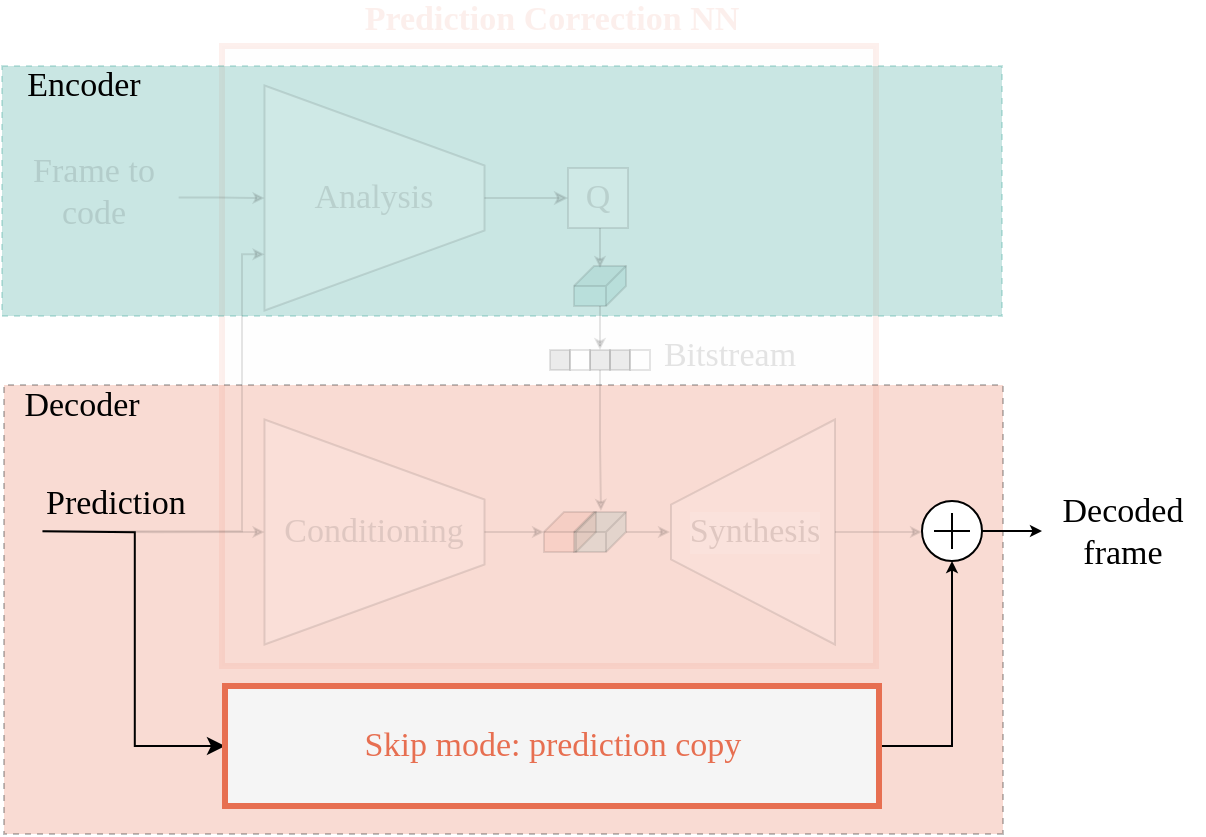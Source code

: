 <mxfile version="15.7.0" type="device"><diagram id="x5nyCVbzvxj87RiHNM_N" name="Page-1"><mxGraphModel dx="946" dy="1705" grid="1" gridSize="10" guides="1" tooltips="1" connect="1" arrows="1" fold="1" page="1" pageScale="1" pageWidth="827" pageHeight="1169" math="1" shadow="0"><root><mxCell id="0"/><mxCell id="1" parent="0"/><mxCell id="wRGdmiUi9rNJZTB1oLYi-10" value="" style="rounded=0;whiteSpace=wrap;html=1;fontFamily=Raleway;fillColor=#f5f5f5;strokeColor=#E76F51;fontColor=#333333;strokeWidth=3;opacity=10;" parent="1" vertex="1"><mxGeometry x="840" y="-80" width="327" height="310" as="geometry"/></mxCell><mxCell id="dVJc-ff-XaMUtBizI61V-1" value="" style="rounded=0;whiteSpace=wrap;html=1;fontFamily=Raleway;fontSize=17;strokeWidth=1;dashed=1;opacity=25;perimeterSpacing=0;rotation=-180;strokeColor=default;fillColor=#E76F51;fontStyle=0;fontColor=default;labelBackgroundColor=default;" parent="1" vertex="1"><mxGeometry x="731" y="89.5" width="499.5" height="224.5" as="geometry"/></mxCell><mxCell id="dVJc-ff-XaMUtBizI61V-131" value="" style="shape=cube;whiteSpace=wrap;html=1;boundedLbl=1;backgroundOutline=1;darkOpacity=0.05;darkOpacity2=0.1;size=10;direction=south;perimeterSpacing=0;shadow=0;sketch=0;strokeWidth=1;fillColor=#E76F51;fontStyle=0;opacity=10;textOpacity=10;" parent="1" vertex="1"><mxGeometry x="1001" y="153" width="26" height="20" as="geometry"/></mxCell><mxCell id="dVJc-ff-XaMUtBizI61V-3" value="" style="rounded=0;whiteSpace=wrap;html=1;fontFamily=Raleway;fontSize=17;strokeColor=#2A9D8F;strokeWidth=1;dashed=1;fillColor=#2A9D8F;opacity=25;perimeterSpacing=0;fontStyle=0;fontColor=default;" parent="1" vertex="1"><mxGeometry x="730" y="-70" width="500" height="125" as="geometry"/></mxCell><mxCell id="dVJc-ff-XaMUtBizI61V-93" style="edgeStyle=orthogonalEdgeStyle;rounded=0;orthogonalLoop=1;jettySize=auto;html=1;entryX=0.75;entryY=1;entryDx=0;entryDy=0;fontSize=21;endSize=3;strokeWidth=1;fontStyle=0;opacity=10;textOpacity=10;" parent="1" target="dVJc-ff-XaMUtBizI61V-97" edge="1"><mxGeometry relative="1" as="geometry"><mxPoint x="750" y="10" as="targetPoint"/><Array as="points"><mxPoint x="850" y="163"/><mxPoint x="850" y="24"/></Array><mxPoint x="750.25" y="162.6" as="sourcePoint"/></mxGeometry></mxCell><mxCell id="dVJc-ff-XaMUtBizI61V-130" style="edgeStyle=orthogonalEdgeStyle;rounded=0;orthogonalLoop=1;jettySize=auto;html=1;entryX=0.5;entryY=1;entryDx=0;entryDy=0;fontSize=21;endSize=3;strokeWidth=1;fontStyle=0;opacity=10;textOpacity=10;" parent="1" target="dVJc-ff-XaMUtBizI61V-129" edge="1"><mxGeometry relative="1" as="geometry"><mxPoint x="750.25" y="162.6" as="sourcePoint"/></mxGeometry></mxCell><mxCell id="-Os-trmazJdgMfm5-Dlh-2" style="edgeStyle=orthogonalEdgeStyle;rounded=0;orthogonalLoop=1;jettySize=auto;html=1;entryX=0;entryY=0.5;entryDx=0;entryDy=0;fontColor=default;" parent="1" target="-Os-trmazJdgMfm5-Dlh-1" edge="1"><mxGeometry relative="1" as="geometry"><mxPoint x="750.25" y="162.6" as="sourcePoint"/></mxGeometry></mxCell><mxCell id="dVJc-ff-XaMUtBizI61V-121" style="edgeStyle=orthogonalEdgeStyle;rounded=0;orthogonalLoop=1;jettySize=auto;html=1;fontSize=21;endSize=3;strokeWidth=1;exitX=0.5;exitY=1;exitDx=0;exitDy=0;fontStyle=0;opacity=10;textOpacity=10;" parent="1" source="dVJc-ff-XaMUtBizI61V-98" edge="1"><mxGeometry relative="1" as="geometry"><mxPoint x="1190" y="163" as="targetPoint"/><mxPoint x="1140" y="163" as="sourcePoint"/></mxGeometry></mxCell><mxCell id="dVJc-ff-XaMUtBizI61V-96" style="edgeStyle=orthogonalEdgeStyle;rounded=0;orthogonalLoop=1;jettySize=auto;html=1;entryX=0;entryY=0.5;entryDx=0;entryDy=0;fontSize=17;strokeWidth=1;endSize=4;fontStyle=0;opacity=10;textOpacity=10;" parent="1" source="dVJc-ff-XaMUtBizI61V-97" target="dVJc-ff-XaMUtBizI61V-100" edge="1"><mxGeometry relative="1" as="geometry"><Array as="points"><mxPoint x="905" y="-4.5"/><mxPoint x="905" y="-4.5"/></Array></mxGeometry></mxCell><mxCell id="dVJc-ff-XaMUtBizI61V-97" value="&lt;span style=&quot;font-size: 17px;&quot;&gt;&lt;font style=&quot;font-size: 17px;&quot; face=&quot;Raleway&quot;&gt;Analysis&lt;/font&gt;&lt;/span&gt;" style="shape=trapezoid;perimeter=trapezoidPerimeter;whiteSpace=wrap;html=1;fixedSize=1;rotation=90;horizontal=0;fontSize=17;size=40;strokeWidth=1;fontStyle=0;opacity=10;textOpacity=10;" parent="1" vertex="1"><mxGeometry x="860" y="-59" width="112.5" height="110" as="geometry"/></mxCell><mxCell id="dVJc-ff-XaMUtBizI61V-98" value="&lt;span style=&quot;font-size: 17px&quot;&gt;&lt;font style=&quot;font-size: 17px&quot; face=&quot;Raleway&quot;&gt;Synthesis&lt;/font&gt;&lt;/span&gt;" style="shape=trapezoid;perimeter=trapezoidPerimeter;html=1;fixedSize=1;rotation=90;horizontal=0;fontSize=17;size=42.5;strokeWidth=1;direction=west;labelBackgroundColor=#ffffff;fontStyle=0;opacity=10;textOpacity=10;" parent="1" vertex="1"><mxGeometry x="1049.25" y="122" width="112.5" height="82" as="geometry"/></mxCell><mxCell id="wRGdmiUi9rNJZTB1oLYi-7" style="edgeStyle=orthogonalEdgeStyle;rounded=0;orthogonalLoop=1;jettySize=auto;html=1;entryX=0.037;entryY=0.412;entryDx=0;entryDy=0;entryPerimeter=0;fontFamily=Raleway;endSize=3;opacity=10;textOpacity=10;" parent="1" edge="1"><mxGeometry relative="1" as="geometry"><mxPoint x="1029" y="11" as="sourcePoint"/><mxPoint x="1029.288" y="30.74" as="targetPoint"/><Array as="points"><mxPoint x="1029" y="31"/><mxPoint x="1029" y="31"/></Array></mxGeometry></mxCell><mxCell id="dVJc-ff-XaMUtBizI61V-100" value="Q" style="rounded=0;whiteSpace=wrap;html=1;fontSize=17;fontFamily=Raleway;spacing=0;fontStyle=0;strokeWidth=1;opacity=10;textOpacity=10;" parent="1" vertex="1"><mxGeometry x="1013" y="-19" width="30" height="30" as="geometry"/></mxCell><mxCell id="dVJc-ff-XaMUtBizI61V-101" value="" style="group;fontStyle=0;strokeWidth=1;opacity=10;textOpacity=10;" parent="1" vertex="1" connectable="0"><mxGeometry x="1004" y="72" width="50" height="10" as="geometry"/></mxCell><mxCell id="dVJc-ff-XaMUtBizI61V-102" value="" style="rounded=0;whiteSpace=wrap;html=1;fontSize=17;fillColor=#454545;strokeWidth=1;fontStyle=0;opacity=10;textOpacity=10;" parent="dVJc-ff-XaMUtBizI61V-101" vertex="1"><mxGeometry width="10" height="10" as="geometry"/></mxCell><mxCell id="dVJc-ff-XaMUtBizI61V-103" value="" style="rounded=0;whiteSpace=wrap;html=1;fontSize=17;strokeWidth=1;fontStyle=0;opacity=10;textOpacity=10;" parent="dVJc-ff-XaMUtBizI61V-101" vertex="1"><mxGeometry x="10" width="10" height="10" as="geometry"/></mxCell><mxCell id="dVJc-ff-XaMUtBizI61V-104" value="" style="rounded=0;whiteSpace=wrap;html=1;fontSize=17;fillColor=#454545;strokeWidth=1;fontStyle=0;opacity=10;textOpacity=10;" parent="dVJc-ff-XaMUtBizI61V-101" vertex="1"><mxGeometry x="20" width="10" height="10" as="geometry"/></mxCell><mxCell id="dVJc-ff-XaMUtBizI61V-105" value="" style="rounded=0;whiteSpace=wrap;html=1;fontSize=17;fillColor=#454545;strokeWidth=1;fontStyle=0;opacity=10;textOpacity=10;" parent="dVJc-ff-XaMUtBizI61V-101" vertex="1"><mxGeometry x="30" width="10" height="10" as="geometry"/></mxCell><mxCell id="dVJc-ff-XaMUtBizI61V-106" value="" style="rounded=0;whiteSpace=wrap;html=1;fontSize=17;strokeWidth=1;fontStyle=0;opacity=10;textOpacity=10;" parent="dVJc-ff-XaMUtBizI61V-101" vertex="1"><mxGeometry x="40" width="10" height="10" as="geometry"/></mxCell><mxCell id="dVJc-ff-XaMUtBizI61V-107" style="edgeStyle=orthogonalEdgeStyle;rounded=0;orthogonalLoop=1;jettySize=auto;html=1;entryX=0.5;entryY=0;entryDx=0;entryDy=0;fontSize=21;endSize=3;strokeWidth=1;fontStyle=0;opacity=10;textOpacity=10;" parent="1" source="dVJc-ff-XaMUtBizI61V-108" target="dVJc-ff-XaMUtBizI61V-104" edge="1"><mxGeometry relative="1" as="geometry"/></mxCell><mxCell id="dVJc-ff-XaMUtBizI61V-108" value="" style="shape=cube;whiteSpace=wrap;html=1;boundedLbl=1;backgroundOutline=1;darkOpacity=0.05;darkOpacity2=0.1;size=10;direction=south;perimeterSpacing=0;shadow=0;sketch=0;strokeWidth=1;fillColor=#2A9D8F;fontStyle=0;opacity=10;textOpacity=10;" parent="1" vertex="1"><mxGeometry x="1016" y="30" width="26" height="20" as="geometry"/></mxCell><mxCell id="dVJc-ff-XaMUtBizI61V-109" style="edgeStyle=orthogonalEdgeStyle;rounded=0;orthogonalLoop=1;jettySize=auto;html=1;fontSize=21;endSize=3;strokeWidth=1;fontStyle=0;opacity=10;textOpacity=10;" parent="1" source="dVJc-ff-XaMUtBizI61V-110" edge="1"><mxGeometry relative="1" as="geometry"><Array as="points"><mxPoint x="1042" y="163.5"/><mxPoint x="1042" y="163.5"/></Array><mxPoint x="1064" y="163" as="targetPoint"/></mxGeometry></mxCell><mxCell id="dVJc-ff-XaMUtBizI61V-110" value="" style="shape=cube;whiteSpace=wrap;html=1;boundedLbl=1;backgroundOutline=1;darkOpacity=0.05;darkOpacity2=0.1;size=10;direction=south;perimeterSpacing=0;shadow=0;sketch=0;strokeWidth=1;fillColor=#2A9D8F;fontStyle=0;opacity=10;textOpacity=10;" parent="1" vertex="1"><mxGeometry x="1016" y="153" width="26" height="20" as="geometry"/></mxCell><mxCell id="dVJc-ff-XaMUtBizI61V-111" style="edgeStyle=orthogonalEdgeStyle;rounded=0;orthogonalLoop=1;jettySize=auto;html=1;entryX=-0.027;entryY=0.482;entryDx=0;entryDy=0;entryPerimeter=0;fontSize=21;endSize=3;strokeWidth=1;fontStyle=0;opacity=10;textOpacity=10;" parent="1" source="dVJc-ff-XaMUtBizI61V-104" target="dVJc-ff-XaMUtBizI61V-110" edge="1"><mxGeometry relative="1" as="geometry"/></mxCell><mxCell id="dVJc-ff-XaMUtBizI61V-115" value="Frame to code" style="text;html=1;strokeColor=none;fillColor=none;align=center;verticalAlign=middle;whiteSpace=wrap;rounded=0;fontFamily=Raleway;fontSize=17;fontStyle=0;strokeWidth=1;opacity=10;textOpacity=10;" parent="1" vertex="1"><mxGeometry x="736" y="-17" width="80" height="20" as="geometry"/></mxCell><mxCell id="dVJc-ff-XaMUtBizI61V-117" style="edgeStyle=orthogonalEdgeStyle;rounded=0;orthogonalLoop=1;jettySize=auto;html=1;fontSize=17;strokeWidth=1;endSize=3;exitX=1.029;exitY=0.638;exitDx=0;exitDy=0;entryX=0.5;entryY=1;entryDx=0;entryDy=0;exitPerimeter=0;fontStyle=0;opacity=10;textOpacity=10;" parent="1" source="dVJc-ff-XaMUtBizI61V-115" target="dVJc-ff-XaMUtBizI61V-97" edge="1"><mxGeometry relative="1" as="geometry"><mxPoint x="701" y="-4" as="sourcePoint"/><mxPoint x="760" y="-4" as="targetPoint"/></mxGeometry></mxCell><mxCell id="dVJc-ff-XaMUtBizI61V-122" value="&lt;div&gt;Decoded frame&lt;/div&gt;" style="text;html=1;strokeColor=none;fillColor=none;align=center;verticalAlign=middle;whiteSpace=wrap;rounded=0;fontFamily=Raleway;fontSize=17;fontStyle=0;strokeWidth=1;fontColor=default;" parent="1" vertex="1"><mxGeometry x="1250" y="152.5" width="81" height="20" as="geometry"/></mxCell><mxCell id="dVJc-ff-XaMUtBizI61V-132" style="edgeStyle=orthogonalEdgeStyle;rounded=0;orthogonalLoop=1;jettySize=auto;html=1;entryX=0;entryY=0;entryDx=10;entryDy=26;entryPerimeter=0;fontSize=21;endSize=3;strokeWidth=1;fontStyle=0;opacity=10;textOpacity=10;" parent="1" source="dVJc-ff-XaMUtBizI61V-129" target="dVJc-ff-XaMUtBizI61V-131" edge="1"><mxGeometry relative="1" as="geometry"/></mxCell><mxCell id="dVJc-ff-XaMUtBizI61V-129" value="&lt;font face=&quot;Raleway&quot;&gt;Conditioning&lt;/font&gt;" style="shape=trapezoid;perimeter=trapezoidPerimeter;whiteSpace=wrap;html=1;fixedSize=1;rotation=90;horizontal=0;fontSize=17;size=40;strokeWidth=1;fontStyle=0;opacity=10;textOpacity=10;" parent="1" vertex="1"><mxGeometry x="860" y="108" width="112.5" height="110" as="geometry"/></mxCell><mxCell id="wRGdmiUi9rNJZTB1oLYi-5" value="&lt;font style=&quot;font-size: 17px&quot; face=&quot;Raleway&quot;&gt;Prediction&lt;br&gt;&lt;/font&gt;" style="text;html=1;strokeColor=none;fillColor=none;align=left;verticalAlign=middle;whiteSpace=wrap;rounded=0;labelBackgroundColor=none;fontSize=21;opacity=10;fontStyle=0;strokeWidth=1;" parent="1" vertex="1"><mxGeometry x="750" y="133.75" width="90" height="25" as="geometry"/></mxCell><mxCell id="wRGdmiUi9rNJZTB1oLYi-12" value="Prediction Correction NN" style="text;html=1;strokeColor=none;fillColor=none;align=center;verticalAlign=middle;whiteSpace=wrap;rounded=0;fontFamily=Raleway;fontSize=17;fontStyle=1;strokeWidth=1;direction=east;fontColor=#E76F51;opacity=10;textOpacity=10;" parent="1" vertex="1"><mxGeometry x="840" y="-103" width="330" height="20" as="geometry"/></mxCell><mxCell id="-Os-trmazJdgMfm5-Dlh-4" style="edgeStyle=orthogonalEdgeStyle;rounded=0;orthogonalLoop=1;jettySize=auto;html=1;entryX=0.5;entryY=1;entryDx=0;entryDy=0;entryPerimeter=0;fontColor=default;endSize=3;strokeColor=default;labelBackgroundColor=default;" parent="1" source="-Os-trmazJdgMfm5-Dlh-1" target="-Os-trmazJdgMfm5-Dlh-3" edge="1"><mxGeometry relative="1" as="geometry"/></mxCell><mxCell id="-Os-trmazJdgMfm5-Dlh-1" value="&lt;font style=&quot;font-size: 17px&quot; color=&quot;#e76f51&quot;&gt;Skip mode: prediction copy&lt;/font&gt;" style="rounded=0;whiteSpace=wrap;html=1;fontFamily=Raleway;fillColor=#f5f5f5;strokeColor=#E76F51;fontColor=#333333;strokeWidth=3;" parent="1" vertex="1"><mxGeometry x="841.5" y="240" width="327" height="60" as="geometry"/></mxCell><mxCell id="-Os-trmazJdgMfm5-Dlh-5" style="edgeStyle=orthogonalEdgeStyle;rounded=0;orthogonalLoop=1;jettySize=auto;html=1;entryX=0;entryY=0.5;entryDx=0;entryDy=0;labelBackgroundColor=default;fontColor=default;endSize=3;strokeColor=default;" parent="1" source="-Os-trmazJdgMfm5-Dlh-3" target="dVJc-ff-XaMUtBizI61V-122" edge="1"><mxGeometry relative="1" as="geometry"/></mxCell><mxCell id="-Os-trmazJdgMfm5-Dlh-3" value="" style="verticalLabelPosition=bottom;shadow=0;dashed=0;align=center;html=1;verticalAlign=top;shape=mxgraph.electrical.abstract.summation_point;fontColor=default;strokeColor=default;fillColor=default;aspect=fixed;strokeWidth=1;" parent="1" vertex="1"><mxGeometry x="1190" y="147.5" width="30" height="30" as="geometry"/></mxCell><mxCell id="ywbZRIqAVprUXUpGECzK-71" value="Encoder" style="text;html=1;strokeColor=none;fillColor=none;align=center;verticalAlign=middle;whiteSpace=wrap;rounded=0;fontFamily=Raleway;fontSize=17;fontStyle=0;strokeWidth=1;opacity=10;" parent="1" vertex="1"><mxGeometry x="731" y="-70" width="80" height="20" as="geometry"/></mxCell><mxCell id="ywbZRIqAVprUXUpGECzK-72" value="Decoder" style="text;html=1;strokeColor=none;fillColor=none;align=center;verticalAlign=middle;whiteSpace=wrap;rounded=0;fontFamily=Raleway;fontSize=17;fontStyle=0;strokeWidth=1;opacity=10;" parent="1" vertex="1"><mxGeometry x="730" y="89.5" width="80" height="20" as="geometry"/></mxCell><mxCell id="ywbZRIqAVprUXUpGECzK-73" value="Bitstream" style="text;html=1;strokeColor=none;fillColor=none;align=center;verticalAlign=middle;whiteSpace=wrap;rounded=0;fontFamily=Raleway;fontSize=17;fontStyle=0;strokeWidth=1;opacity=10;textOpacity=10;" parent="1" vertex="1"><mxGeometry x="1054" y="65" width="80" height="20" as="geometry"/></mxCell></root></mxGraphModel></diagram></mxfile>